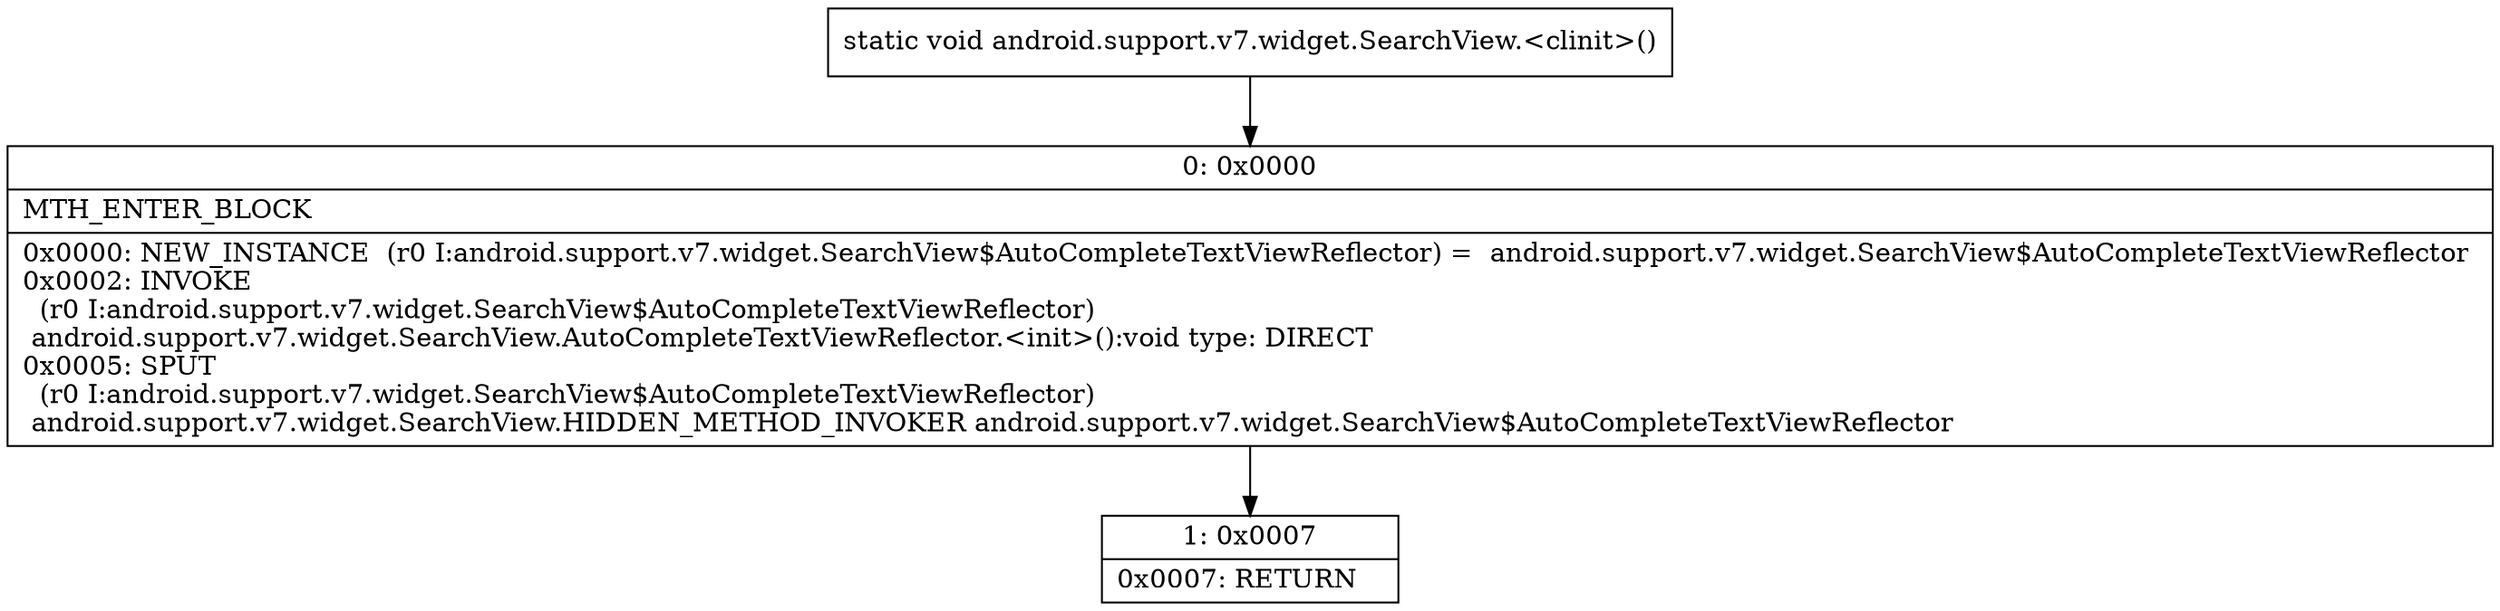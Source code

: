 digraph "CFG forandroid.support.v7.widget.SearchView.\<clinit\>()V" {
Node_0 [shape=record,label="{0\:\ 0x0000|MTH_ENTER_BLOCK\l|0x0000: NEW_INSTANCE  (r0 I:android.support.v7.widget.SearchView$AutoCompleteTextViewReflector) =  android.support.v7.widget.SearchView$AutoCompleteTextViewReflector \l0x0002: INVOKE  \l  (r0 I:android.support.v7.widget.SearchView$AutoCompleteTextViewReflector)\l android.support.v7.widget.SearchView.AutoCompleteTextViewReflector.\<init\>():void type: DIRECT \l0x0005: SPUT  \l  (r0 I:android.support.v7.widget.SearchView$AutoCompleteTextViewReflector)\l android.support.v7.widget.SearchView.HIDDEN_METHOD_INVOKER android.support.v7.widget.SearchView$AutoCompleteTextViewReflector \l}"];
Node_1 [shape=record,label="{1\:\ 0x0007|0x0007: RETURN   \l}"];
MethodNode[shape=record,label="{static void android.support.v7.widget.SearchView.\<clinit\>() }"];
MethodNode -> Node_0;
Node_0 -> Node_1;
}

